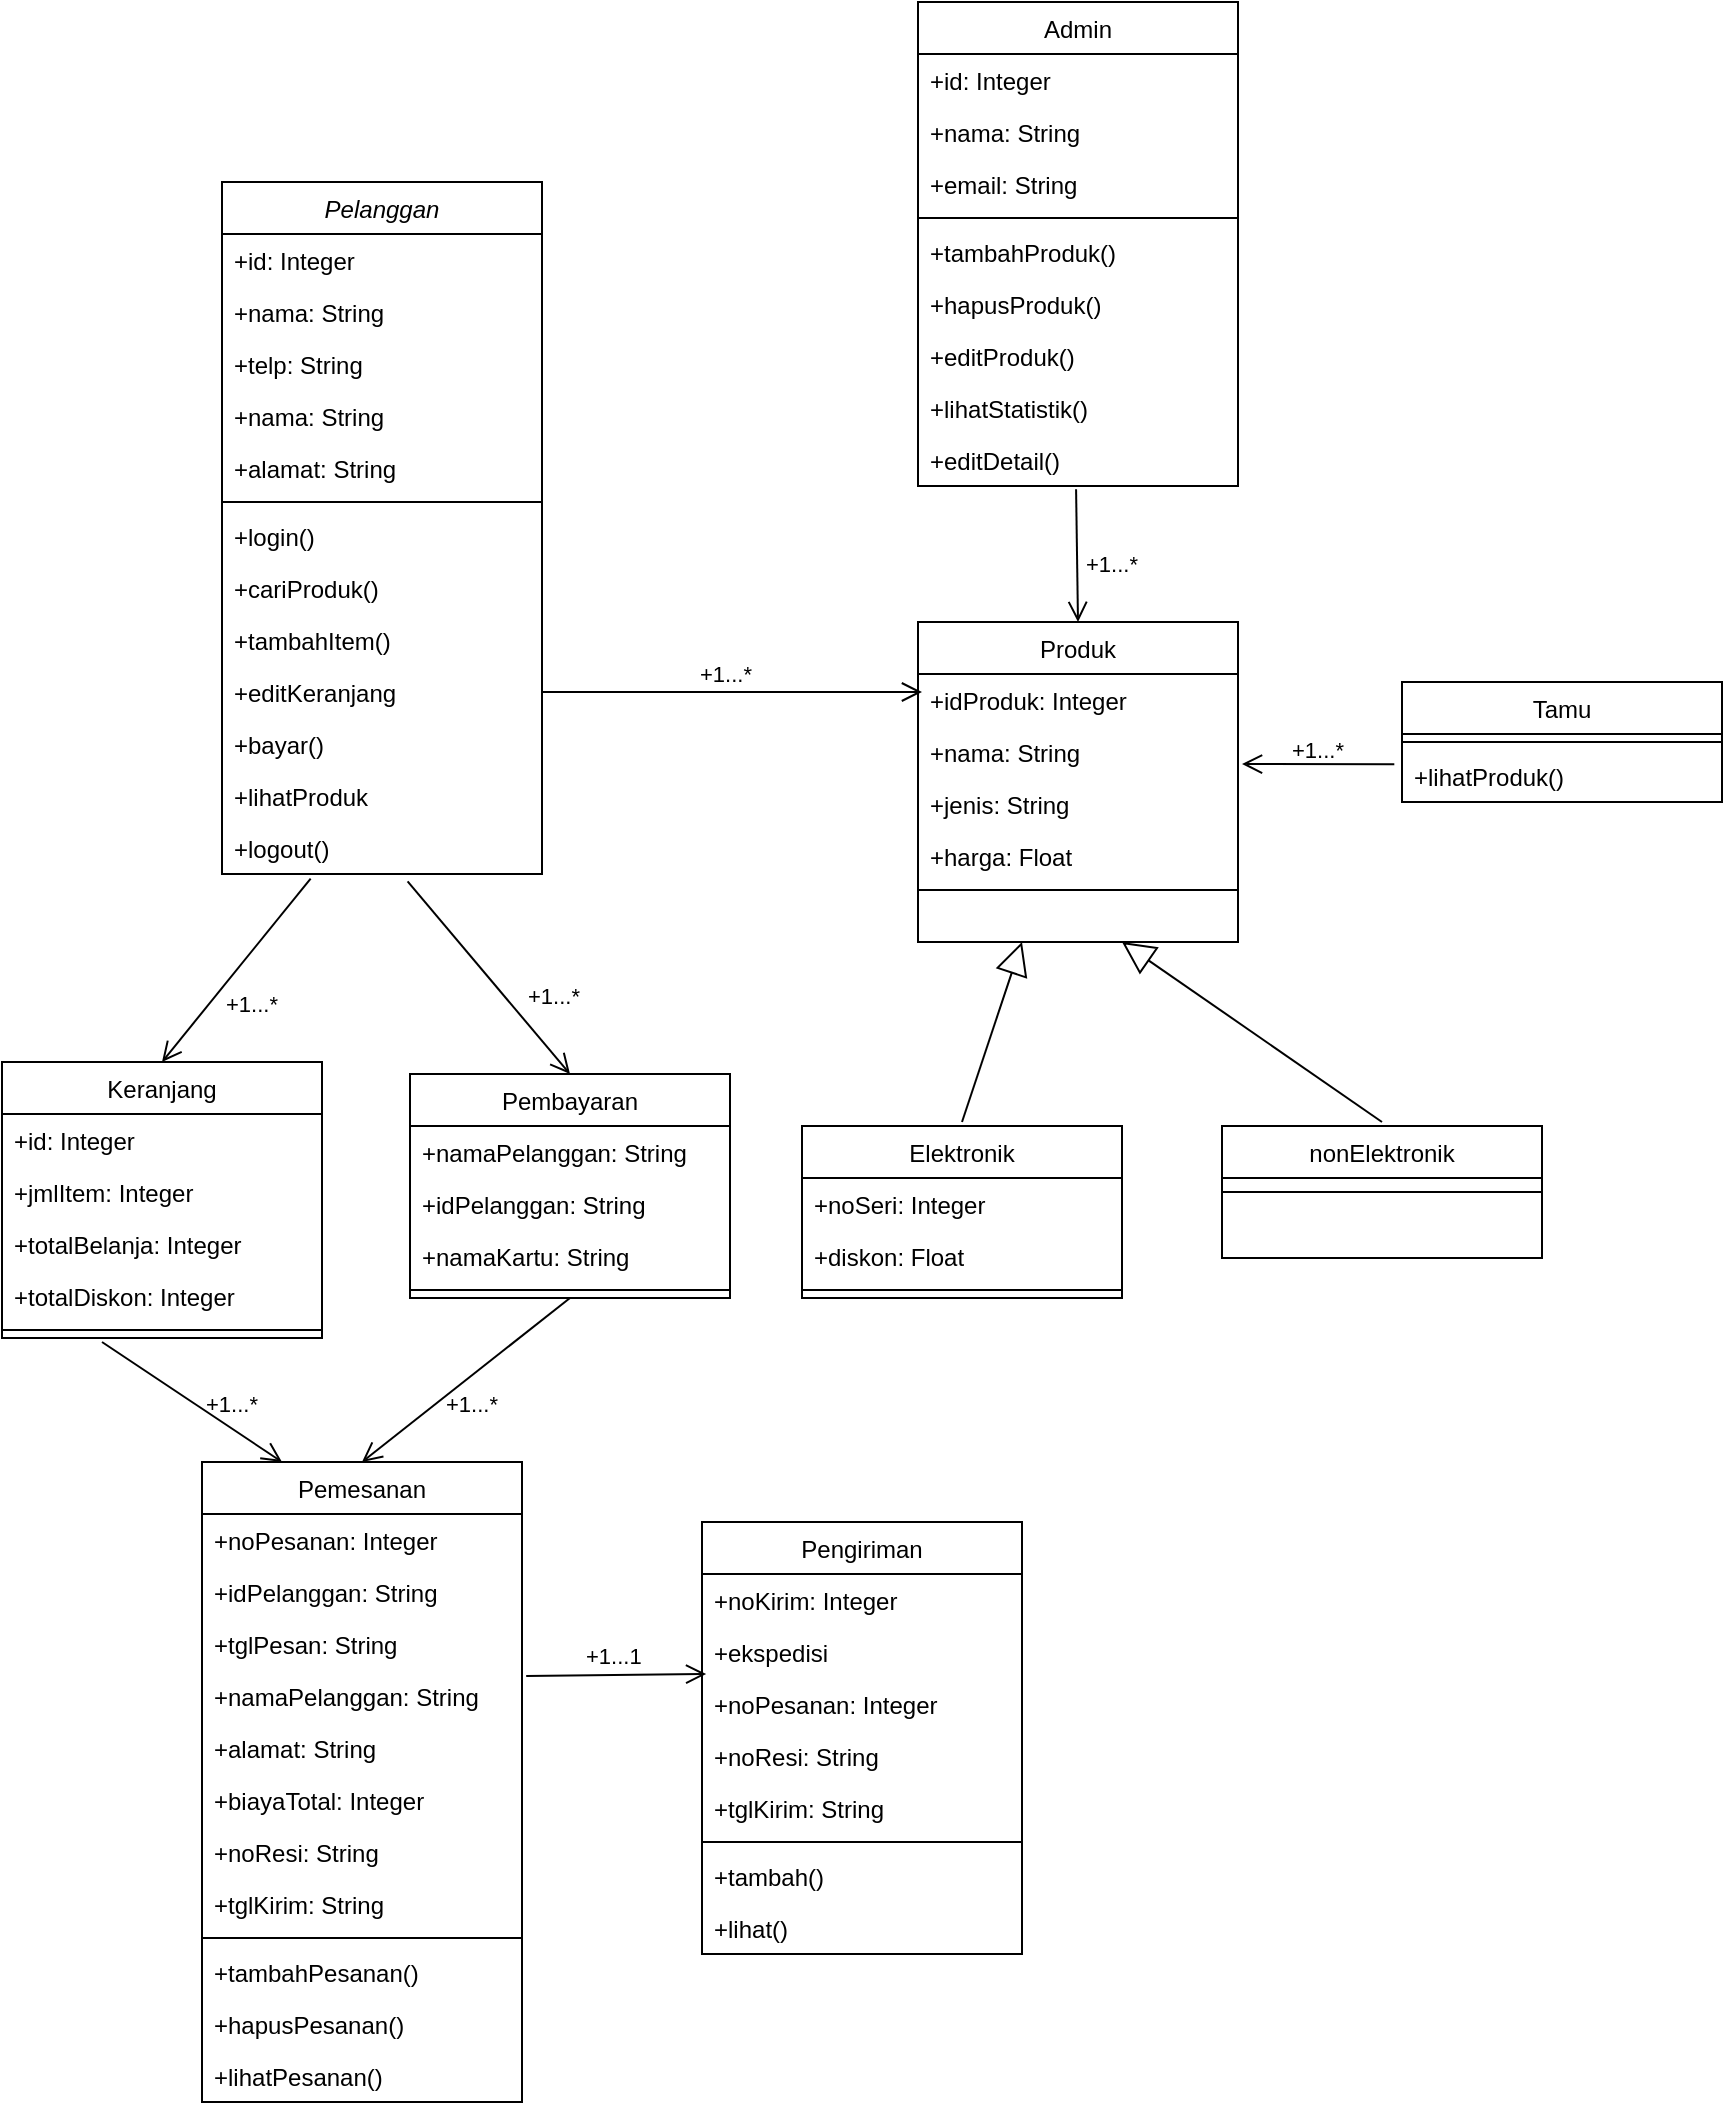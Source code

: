<mxfile version="15.7.3" type="device"><diagram id="C5RBs43oDa-KdzZeNtuy" name="Page-1"><mxGraphModel dx="1447" dy="988" grid="1" gridSize="10" guides="1" tooltips="1" connect="1" arrows="1" fold="1" page="1" pageScale="1" pageWidth="827" pageHeight="1169" math="0" shadow="0"><root><mxCell id="WIyWlLk6GJQsqaUBKTNV-0"/><mxCell id="WIyWlLk6GJQsqaUBKTNV-1" parent="WIyWlLk6GJQsqaUBKTNV-0"/><mxCell id="zkfFHV4jXpPFQw0GAbJ--0" value="Pelanggan" style="swimlane;fontStyle=2;align=center;verticalAlign=top;childLayout=stackLayout;horizontal=1;startSize=26;horizontalStack=0;resizeParent=1;resizeLast=0;collapsible=1;marginBottom=0;rounded=0;shadow=0;strokeWidth=1;" parent="WIyWlLk6GJQsqaUBKTNV-1" vertex="1"><mxGeometry x="160" y="140" width="160" height="346" as="geometry"><mxRectangle x="230" y="140" width="160" height="26" as="alternateBounds"/></mxGeometry></mxCell><mxCell id="zkfFHV4jXpPFQw0GAbJ--1" value="+id: Integer" style="text;align=left;verticalAlign=top;spacingLeft=4;spacingRight=4;overflow=hidden;rotatable=0;points=[[0,0.5],[1,0.5]];portConstraint=eastwest;" parent="zkfFHV4jXpPFQw0GAbJ--0" vertex="1"><mxGeometry y="26" width="160" height="26" as="geometry"/></mxCell><mxCell id="zkfFHV4jXpPFQw0GAbJ--2" value="+nama: String" style="text;align=left;verticalAlign=top;spacingLeft=4;spacingRight=4;overflow=hidden;rotatable=0;points=[[0,0.5],[1,0.5]];portConstraint=eastwest;rounded=0;shadow=0;html=0;" parent="zkfFHV4jXpPFQw0GAbJ--0" vertex="1"><mxGeometry y="52" width="160" height="26" as="geometry"/></mxCell><mxCell id="zkfFHV4jXpPFQw0GAbJ--3" value="+telp: String" style="text;align=left;verticalAlign=top;spacingLeft=4;spacingRight=4;overflow=hidden;rotatable=0;points=[[0,0.5],[1,0.5]];portConstraint=eastwest;rounded=0;shadow=0;html=0;" parent="zkfFHV4jXpPFQw0GAbJ--0" vertex="1"><mxGeometry y="78" width="160" height="26" as="geometry"/></mxCell><mxCell id="SYN7Q4ZugdCj4K0qXqII-3" value="+nama: String" style="text;align=left;verticalAlign=top;spacingLeft=4;spacingRight=4;overflow=hidden;rotatable=0;points=[[0,0.5],[1,0.5]];portConstraint=eastwest;rounded=0;shadow=0;html=0;" parent="zkfFHV4jXpPFQw0GAbJ--0" vertex="1"><mxGeometry y="104" width="160" height="26" as="geometry"/></mxCell><mxCell id="SYN7Q4ZugdCj4K0qXqII-4" value="+alamat: String" style="text;align=left;verticalAlign=top;spacingLeft=4;spacingRight=4;overflow=hidden;rotatable=0;points=[[0,0.5],[1,0.5]];portConstraint=eastwest;rounded=0;shadow=0;html=0;" parent="zkfFHV4jXpPFQw0GAbJ--0" vertex="1"><mxGeometry y="130" width="160" height="26" as="geometry"/></mxCell><mxCell id="zkfFHV4jXpPFQw0GAbJ--4" value="" style="line;html=1;strokeWidth=1;align=left;verticalAlign=middle;spacingTop=-1;spacingLeft=3;spacingRight=3;rotatable=0;labelPosition=right;points=[];portConstraint=eastwest;" parent="zkfFHV4jXpPFQw0GAbJ--0" vertex="1"><mxGeometry y="156" width="160" height="8" as="geometry"/></mxCell><mxCell id="zkfFHV4jXpPFQw0GAbJ--5" value="+login()" style="text;align=left;verticalAlign=top;spacingLeft=4;spacingRight=4;overflow=hidden;rotatable=0;points=[[0,0.5],[1,0.5]];portConstraint=eastwest;" parent="zkfFHV4jXpPFQw0GAbJ--0" vertex="1"><mxGeometry y="164" width="160" height="26" as="geometry"/></mxCell><mxCell id="SYN7Q4ZugdCj4K0qXqII-5" value="+cariProduk()" style="text;align=left;verticalAlign=top;spacingLeft=4;spacingRight=4;overflow=hidden;rotatable=0;points=[[0,0.5],[1,0.5]];portConstraint=eastwest;" parent="zkfFHV4jXpPFQw0GAbJ--0" vertex="1"><mxGeometry y="190" width="160" height="26" as="geometry"/></mxCell><mxCell id="SYN7Q4ZugdCj4K0qXqII-6" value="+tambahItem()" style="text;align=left;verticalAlign=top;spacingLeft=4;spacingRight=4;overflow=hidden;rotatable=0;points=[[0,0.5],[1,0.5]];portConstraint=eastwest;" parent="zkfFHV4jXpPFQw0GAbJ--0" vertex="1"><mxGeometry y="216" width="160" height="26" as="geometry"/></mxCell><mxCell id="SYN7Q4ZugdCj4K0qXqII-7" value="+editKeranjang" style="text;align=left;verticalAlign=top;spacingLeft=4;spacingRight=4;overflow=hidden;rotatable=0;points=[[0,0.5],[1,0.5]];portConstraint=eastwest;" parent="zkfFHV4jXpPFQw0GAbJ--0" vertex="1"><mxGeometry y="242" width="160" height="26" as="geometry"/></mxCell><mxCell id="SYN7Q4ZugdCj4K0qXqII-8" value="+bayar()" style="text;align=left;verticalAlign=top;spacingLeft=4;spacingRight=4;overflow=hidden;rotatable=0;points=[[0,0.5],[1,0.5]];portConstraint=eastwest;" parent="zkfFHV4jXpPFQw0GAbJ--0" vertex="1"><mxGeometry y="268" width="160" height="26" as="geometry"/></mxCell><mxCell id="SYN7Q4ZugdCj4K0qXqII-9" value="+lihatProduk" style="text;align=left;verticalAlign=top;spacingLeft=4;spacingRight=4;overflow=hidden;rotatable=0;points=[[0,0.5],[1,0.5]];portConstraint=eastwest;" parent="zkfFHV4jXpPFQw0GAbJ--0" vertex="1"><mxGeometry y="294" width="160" height="26" as="geometry"/></mxCell><mxCell id="SYN7Q4ZugdCj4K0qXqII-10" value="+logout()" style="text;align=left;verticalAlign=top;spacingLeft=4;spacingRight=4;overflow=hidden;rotatable=0;points=[[0,0.5],[1,0.5]];portConstraint=eastwest;" parent="zkfFHV4jXpPFQw0GAbJ--0" vertex="1"><mxGeometry y="320" width="160" height="26" as="geometry"/></mxCell><mxCell id="zkfFHV4jXpPFQw0GAbJ--17" value="Admin" style="swimlane;fontStyle=0;align=center;verticalAlign=top;childLayout=stackLayout;horizontal=1;startSize=26;horizontalStack=0;resizeParent=1;resizeLast=0;collapsible=1;marginBottom=0;rounded=0;shadow=0;strokeWidth=1;" parent="WIyWlLk6GJQsqaUBKTNV-1" vertex="1"><mxGeometry x="508" y="50" width="160" height="242" as="geometry"><mxRectangle x="550" y="140" width="160" height="26" as="alternateBounds"/></mxGeometry></mxCell><mxCell id="zkfFHV4jXpPFQw0GAbJ--18" value="+id: Integer" style="text;align=left;verticalAlign=top;spacingLeft=4;spacingRight=4;overflow=hidden;rotatable=0;points=[[0,0.5],[1,0.5]];portConstraint=eastwest;" parent="zkfFHV4jXpPFQw0GAbJ--17" vertex="1"><mxGeometry y="26" width="160" height="26" as="geometry"/></mxCell><mxCell id="zkfFHV4jXpPFQw0GAbJ--19" value="+nama: String" style="text;align=left;verticalAlign=top;spacingLeft=4;spacingRight=4;overflow=hidden;rotatable=0;points=[[0,0.5],[1,0.5]];portConstraint=eastwest;rounded=0;shadow=0;html=0;" parent="zkfFHV4jXpPFQw0GAbJ--17" vertex="1"><mxGeometry y="52" width="160" height="26" as="geometry"/></mxCell><mxCell id="zkfFHV4jXpPFQw0GAbJ--20" value="+email: String" style="text;align=left;verticalAlign=top;spacingLeft=4;spacingRight=4;overflow=hidden;rotatable=0;points=[[0,0.5],[1,0.5]];portConstraint=eastwest;rounded=0;shadow=0;html=0;" parent="zkfFHV4jXpPFQw0GAbJ--17" vertex="1"><mxGeometry y="78" width="160" height="26" as="geometry"/></mxCell><mxCell id="zkfFHV4jXpPFQw0GAbJ--23" value="" style="line;html=1;strokeWidth=1;align=left;verticalAlign=middle;spacingTop=-1;spacingLeft=3;spacingRight=3;rotatable=0;labelPosition=right;points=[];portConstraint=eastwest;" parent="zkfFHV4jXpPFQw0GAbJ--17" vertex="1"><mxGeometry y="104" width="160" height="8" as="geometry"/></mxCell><mxCell id="zkfFHV4jXpPFQw0GAbJ--24" value="+tambahProduk()" style="text;align=left;verticalAlign=top;spacingLeft=4;spacingRight=4;overflow=hidden;rotatable=0;points=[[0,0.5],[1,0.5]];portConstraint=eastwest;" parent="zkfFHV4jXpPFQw0GAbJ--17" vertex="1"><mxGeometry y="112" width="160" height="26" as="geometry"/></mxCell><mxCell id="zkfFHV4jXpPFQw0GAbJ--25" value="+hapusProduk()" style="text;align=left;verticalAlign=top;spacingLeft=4;spacingRight=4;overflow=hidden;rotatable=0;points=[[0,0.5],[1,0.5]];portConstraint=eastwest;" parent="zkfFHV4jXpPFQw0GAbJ--17" vertex="1"><mxGeometry y="138" width="160" height="26" as="geometry"/></mxCell><mxCell id="SYN7Q4ZugdCj4K0qXqII-0" value="+editProduk()" style="text;align=left;verticalAlign=top;spacingLeft=4;spacingRight=4;overflow=hidden;rotatable=0;points=[[0,0.5],[1,0.5]];portConstraint=eastwest;" parent="zkfFHV4jXpPFQw0GAbJ--17" vertex="1"><mxGeometry y="164" width="160" height="26" as="geometry"/></mxCell><mxCell id="SYN7Q4ZugdCj4K0qXqII-1" value="+lihatStatistik()" style="text;align=left;verticalAlign=top;spacingLeft=4;spacingRight=4;overflow=hidden;rotatable=0;points=[[0,0.5],[1,0.5]];portConstraint=eastwest;" parent="zkfFHV4jXpPFQw0GAbJ--17" vertex="1"><mxGeometry y="190" width="160" height="26" as="geometry"/></mxCell><mxCell id="SYN7Q4ZugdCj4K0qXqII-2" value="+editDetail()" style="text;align=left;verticalAlign=top;spacingLeft=4;spacingRight=4;overflow=hidden;rotatable=0;points=[[0,0.5],[1,0.5]];portConstraint=eastwest;" parent="zkfFHV4jXpPFQw0GAbJ--17" vertex="1"><mxGeometry y="216" width="160" height="26" as="geometry"/></mxCell><mxCell id="SYN7Q4ZugdCj4K0qXqII-19" value="Produk" style="swimlane;fontStyle=0;align=center;verticalAlign=top;childLayout=stackLayout;horizontal=1;startSize=26;horizontalStack=0;resizeParent=1;resizeLast=0;collapsible=1;marginBottom=0;rounded=0;shadow=0;strokeWidth=1;" parent="WIyWlLk6GJQsqaUBKTNV-1" vertex="1"><mxGeometry x="508" y="360" width="160" height="160" as="geometry"><mxRectangle x="550" y="140" width="160" height="26" as="alternateBounds"/></mxGeometry></mxCell><mxCell id="SYN7Q4ZugdCj4K0qXqII-20" value="+idProduk: Integer" style="text;align=left;verticalAlign=top;spacingLeft=4;spacingRight=4;overflow=hidden;rotatable=0;points=[[0,0.5],[1,0.5]];portConstraint=eastwest;" parent="SYN7Q4ZugdCj4K0qXqII-19" vertex="1"><mxGeometry y="26" width="160" height="26" as="geometry"/></mxCell><mxCell id="SYN7Q4ZugdCj4K0qXqII-21" value="+nama: String" style="text;align=left;verticalAlign=top;spacingLeft=4;spacingRight=4;overflow=hidden;rotatable=0;points=[[0,0.5],[1,0.5]];portConstraint=eastwest;rounded=0;shadow=0;html=0;" parent="SYN7Q4ZugdCj4K0qXqII-19" vertex="1"><mxGeometry y="52" width="160" height="26" as="geometry"/></mxCell><mxCell id="SYN7Q4ZugdCj4K0qXqII-29" value="+jenis: String" style="text;align=left;verticalAlign=top;spacingLeft=4;spacingRight=4;overflow=hidden;rotatable=0;points=[[0,0.5],[1,0.5]];portConstraint=eastwest;rounded=0;shadow=0;html=0;" parent="SYN7Q4ZugdCj4K0qXqII-19" vertex="1"><mxGeometry y="78" width="160" height="26" as="geometry"/></mxCell><mxCell id="SYN7Q4ZugdCj4K0qXqII-22" value="+harga: Float" style="text;align=left;verticalAlign=top;spacingLeft=4;spacingRight=4;overflow=hidden;rotatable=0;points=[[0,0.5],[1,0.5]];portConstraint=eastwest;rounded=0;shadow=0;html=0;" parent="SYN7Q4ZugdCj4K0qXqII-19" vertex="1"><mxGeometry y="104" width="160" height="26" as="geometry"/></mxCell><mxCell id="SYN7Q4ZugdCj4K0qXqII-23" value="" style="line;html=1;strokeWidth=1;align=left;verticalAlign=middle;spacingTop=-1;spacingLeft=3;spacingRight=3;rotatable=0;labelPosition=right;points=[];portConstraint=eastwest;" parent="SYN7Q4ZugdCj4K0qXqII-19" vertex="1"><mxGeometry y="130" width="160" height="8" as="geometry"/></mxCell><mxCell id="SYN7Q4ZugdCj4K0qXqII-30" value="Tamu" style="swimlane;fontStyle=0;align=center;verticalAlign=top;childLayout=stackLayout;horizontal=1;startSize=26;horizontalStack=0;resizeParent=1;resizeLast=0;collapsible=1;marginBottom=0;rounded=0;shadow=0;strokeWidth=1;" parent="WIyWlLk6GJQsqaUBKTNV-1" vertex="1"><mxGeometry x="750" y="390" width="160" height="60" as="geometry"><mxRectangle x="550" y="140" width="160" height="26" as="alternateBounds"/></mxGeometry></mxCell><mxCell id="SYN7Q4ZugdCj4K0qXqII-35" value="" style="line;html=1;strokeWidth=1;align=left;verticalAlign=middle;spacingTop=-1;spacingLeft=3;spacingRight=3;rotatable=0;labelPosition=right;points=[];portConstraint=eastwest;" parent="SYN7Q4ZugdCj4K0qXqII-30" vertex="1"><mxGeometry y="26" width="160" height="8" as="geometry"/></mxCell><mxCell id="SYN7Q4ZugdCj4K0qXqII-36" value="+lihatProduk()" style="text;align=left;verticalAlign=top;spacingLeft=4;spacingRight=4;overflow=hidden;rotatable=0;points=[[0,0.5],[1,0.5]];portConstraint=eastwest;" parent="SYN7Q4ZugdCj4K0qXqII-30" vertex="1"><mxGeometry y="34" width="160" height="26" as="geometry"/></mxCell><mxCell id="ljwNAw-Z56-1pgaqRm-k-6" style="rounded=0;orthogonalLoop=1;jettySize=auto;html=1;endArrow=block;endFill=0;endSize=14;" edge="1" parent="WIyWlLk6GJQsqaUBKTNV-1"><mxGeometry relative="1" as="geometry"><mxPoint x="610.0" y="520" as="targetPoint"/><mxPoint x="740" y="610" as="sourcePoint"/></mxGeometry></mxCell><mxCell id="SYN7Q4ZugdCj4K0qXqII-37" value="nonElektronik" style="swimlane;fontStyle=0;align=center;verticalAlign=top;childLayout=stackLayout;horizontal=1;startSize=26;horizontalStack=0;resizeParent=1;resizeLast=0;collapsible=1;marginBottom=0;rounded=0;shadow=0;strokeWidth=1;" parent="WIyWlLk6GJQsqaUBKTNV-1" vertex="1"><mxGeometry x="660" y="612" width="160" height="66" as="geometry"><mxRectangle x="550" y="140" width="160" height="26" as="alternateBounds"/></mxGeometry></mxCell><mxCell id="SYN7Q4ZugdCj4K0qXqII-38" value="" style="line;html=1;strokeWidth=1;align=left;verticalAlign=middle;spacingTop=-1;spacingLeft=3;spacingRight=3;rotatable=0;labelPosition=right;points=[];portConstraint=eastwest;" parent="SYN7Q4ZugdCj4K0qXqII-37" vertex="1"><mxGeometry y="26" width="160" height="14" as="geometry"/></mxCell><mxCell id="SYN7Q4ZugdCj4K0qXqII-42" value="Elektronik" style="swimlane;fontStyle=0;align=center;verticalAlign=top;childLayout=stackLayout;horizontal=1;startSize=26;horizontalStack=0;resizeParent=1;resizeLast=0;collapsible=1;marginBottom=0;rounded=0;shadow=0;strokeWidth=1;" parent="WIyWlLk6GJQsqaUBKTNV-1" vertex="1"><mxGeometry x="450" y="612" width="160" height="86" as="geometry"><mxRectangle x="550" y="140" width="160" height="26" as="alternateBounds"/></mxGeometry></mxCell><mxCell id="SYN7Q4ZugdCj4K0qXqII-45" value="+noSeri: Integer" style="text;align=left;verticalAlign=top;spacingLeft=4;spacingRight=4;overflow=hidden;rotatable=0;points=[[0,0.5],[1,0.5]];portConstraint=eastwest;" parent="SYN7Q4ZugdCj4K0qXqII-42" vertex="1"><mxGeometry y="26" width="160" height="26" as="geometry"/></mxCell><mxCell id="SYN7Q4ZugdCj4K0qXqII-44" value="+diskon: Float" style="text;align=left;verticalAlign=top;spacingLeft=4;spacingRight=4;overflow=hidden;rotatable=0;points=[[0,0.5],[1,0.5]];portConstraint=eastwest;" parent="SYN7Q4ZugdCj4K0qXqII-42" vertex="1"><mxGeometry y="52" width="160" height="26" as="geometry"/></mxCell><mxCell id="SYN7Q4ZugdCj4K0qXqII-43" value="" style="line;html=1;strokeWidth=1;align=left;verticalAlign=middle;spacingTop=-1;spacingLeft=3;spacingRight=3;rotatable=0;labelPosition=right;points=[];portConstraint=eastwest;" parent="SYN7Q4ZugdCj4K0qXqII-42" vertex="1"><mxGeometry y="78" width="160" height="8" as="geometry"/></mxCell><mxCell id="SYN7Q4ZugdCj4K0qXqII-46" value="Pembayaran" style="swimlane;fontStyle=0;align=center;verticalAlign=top;childLayout=stackLayout;horizontal=1;startSize=26;horizontalStack=0;resizeParent=1;resizeLast=0;collapsible=1;marginBottom=0;rounded=0;shadow=0;strokeWidth=1;" parent="WIyWlLk6GJQsqaUBKTNV-1" vertex="1"><mxGeometry x="254" y="586" width="160" height="112" as="geometry"><mxRectangle x="550" y="140" width="160" height="26" as="alternateBounds"/></mxGeometry></mxCell><mxCell id="SYN7Q4ZugdCj4K0qXqII-47" value="+namaPelanggan: String" style="text;align=left;verticalAlign=top;spacingLeft=4;spacingRight=4;overflow=hidden;rotatable=0;points=[[0,0.5],[1,0.5]];portConstraint=eastwest;" parent="SYN7Q4ZugdCj4K0qXqII-46" vertex="1"><mxGeometry y="26" width="160" height="26" as="geometry"/></mxCell><mxCell id="SYN7Q4ZugdCj4K0qXqII-48" value="+idPelanggan: String" style="text;align=left;verticalAlign=top;spacingLeft=4;spacingRight=4;overflow=hidden;rotatable=0;points=[[0,0.5],[1,0.5]];portConstraint=eastwest;" parent="SYN7Q4ZugdCj4K0qXqII-46" vertex="1"><mxGeometry y="52" width="160" height="26" as="geometry"/></mxCell><mxCell id="SYN7Q4ZugdCj4K0qXqII-50" value="+namaKartu: String" style="text;align=left;verticalAlign=top;spacingLeft=4;spacingRight=4;overflow=hidden;rotatable=0;points=[[0,0.5],[1,0.5]];portConstraint=eastwest;" parent="SYN7Q4ZugdCj4K0qXqII-46" vertex="1"><mxGeometry y="78" width="160" height="26" as="geometry"/></mxCell><mxCell id="SYN7Q4ZugdCj4K0qXqII-49" value="" style="line;html=1;strokeWidth=1;align=left;verticalAlign=middle;spacingTop=-1;spacingLeft=3;spacingRight=3;rotatable=0;labelPosition=right;points=[];portConstraint=eastwest;" parent="SYN7Q4ZugdCj4K0qXqII-46" vertex="1"><mxGeometry y="104" width="160" height="8" as="geometry"/></mxCell><mxCell id="SYN7Q4ZugdCj4K0qXqII-51" value="Keranjang" style="swimlane;fontStyle=0;align=center;verticalAlign=top;childLayout=stackLayout;horizontal=1;startSize=26;horizontalStack=0;resizeParent=1;resizeLast=0;collapsible=1;marginBottom=0;rounded=0;shadow=0;strokeWidth=1;" parent="WIyWlLk6GJQsqaUBKTNV-1" vertex="1"><mxGeometry x="50" y="580" width="160" height="138" as="geometry"><mxRectangle x="550" y="140" width="160" height="26" as="alternateBounds"/></mxGeometry></mxCell><mxCell id="SYN7Q4ZugdCj4K0qXqII-52" value="+id: Integer" style="text;align=left;verticalAlign=top;spacingLeft=4;spacingRight=4;overflow=hidden;rotatable=0;points=[[0,0.5],[1,0.5]];portConstraint=eastwest;" parent="SYN7Q4ZugdCj4K0qXqII-51" vertex="1"><mxGeometry y="26" width="160" height="26" as="geometry"/></mxCell><mxCell id="SYN7Q4ZugdCj4K0qXqII-53" value="+jmlItem: Integer" style="text;align=left;verticalAlign=top;spacingLeft=4;spacingRight=4;overflow=hidden;rotatable=0;points=[[0,0.5],[1,0.5]];portConstraint=eastwest;" parent="SYN7Q4ZugdCj4K0qXqII-51" vertex="1"><mxGeometry y="52" width="160" height="26" as="geometry"/></mxCell><mxCell id="SYN7Q4ZugdCj4K0qXqII-54" value="+totalBelanja: Integer" style="text;align=left;verticalAlign=top;spacingLeft=4;spacingRight=4;overflow=hidden;rotatable=0;points=[[0,0.5],[1,0.5]];portConstraint=eastwest;" parent="SYN7Q4ZugdCj4K0qXqII-51" vertex="1"><mxGeometry y="78" width="160" height="26" as="geometry"/></mxCell><mxCell id="SYN7Q4ZugdCj4K0qXqII-56" value="+totalDiskon: Integer" style="text;align=left;verticalAlign=top;spacingLeft=4;spacingRight=4;overflow=hidden;rotatable=0;points=[[0,0.5],[1,0.5]];portConstraint=eastwest;" parent="SYN7Q4ZugdCj4K0qXqII-51" vertex="1"><mxGeometry y="104" width="160" height="26" as="geometry"/></mxCell><mxCell id="SYN7Q4ZugdCj4K0qXqII-55" value="" style="line;html=1;strokeWidth=1;align=left;verticalAlign=middle;spacingTop=-1;spacingLeft=3;spacingRight=3;rotatable=0;labelPosition=right;points=[];portConstraint=eastwest;" parent="SYN7Q4ZugdCj4K0qXqII-51" vertex="1"><mxGeometry y="130" width="160" height="8" as="geometry"/></mxCell><mxCell id="SYN7Q4ZugdCj4K0qXqII-57" value="Pemesanan" style="swimlane;fontStyle=0;align=center;verticalAlign=top;childLayout=stackLayout;horizontal=1;startSize=26;horizontalStack=0;resizeParent=1;resizeLast=0;collapsible=1;marginBottom=0;rounded=0;shadow=0;strokeWidth=1;" parent="WIyWlLk6GJQsqaUBKTNV-1" vertex="1"><mxGeometry x="150" y="780" width="160" height="320" as="geometry"><mxRectangle x="550" y="140" width="160" height="26" as="alternateBounds"/></mxGeometry></mxCell><mxCell id="SYN7Q4ZugdCj4K0qXqII-58" value="+noPesanan: Integer" style="text;align=left;verticalAlign=top;spacingLeft=4;spacingRight=4;overflow=hidden;rotatable=0;points=[[0,0.5],[1,0.5]];portConstraint=eastwest;" parent="SYN7Q4ZugdCj4K0qXqII-57" vertex="1"><mxGeometry y="26" width="160" height="26" as="geometry"/></mxCell><mxCell id="SYN7Q4ZugdCj4K0qXqII-59" value="+idPelanggan: String" style="text;align=left;verticalAlign=top;spacingLeft=4;spacingRight=4;overflow=hidden;rotatable=0;points=[[0,0.5],[1,0.5]];portConstraint=eastwest;" parent="SYN7Q4ZugdCj4K0qXqII-57" vertex="1"><mxGeometry y="52" width="160" height="26" as="geometry"/></mxCell><mxCell id="SYN7Q4ZugdCj4K0qXqII-60" value="+tglPesan: String" style="text;align=left;verticalAlign=top;spacingLeft=4;spacingRight=4;overflow=hidden;rotatable=0;points=[[0,0.5],[1,0.5]];portConstraint=eastwest;" parent="SYN7Q4ZugdCj4K0qXqII-57" vertex="1"><mxGeometry y="78" width="160" height="26" as="geometry"/></mxCell><mxCell id="SYN7Q4ZugdCj4K0qXqII-62" value="+namaPelanggan: String" style="text;align=left;verticalAlign=top;spacingLeft=4;spacingRight=4;overflow=hidden;rotatable=0;points=[[0,0.5],[1,0.5]];portConstraint=eastwest;" parent="SYN7Q4ZugdCj4K0qXqII-57" vertex="1"><mxGeometry y="104" width="160" height="26" as="geometry"/></mxCell><mxCell id="SYN7Q4ZugdCj4K0qXqII-63" value="+alamat: String" style="text;align=left;verticalAlign=top;spacingLeft=4;spacingRight=4;overflow=hidden;rotatable=0;points=[[0,0.5],[1,0.5]];portConstraint=eastwest;" parent="SYN7Q4ZugdCj4K0qXqII-57" vertex="1"><mxGeometry y="130" width="160" height="26" as="geometry"/></mxCell><mxCell id="SYN7Q4ZugdCj4K0qXqII-64" value="+biayaTotal: Integer" style="text;align=left;verticalAlign=top;spacingLeft=4;spacingRight=4;overflow=hidden;rotatable=0;points=[[0,0.5],[1,0.5]];portConstraint=eastwest;" parent="SYN7Q4ZugdCj4K0qXqII-57" vertex="1"><mxGeometry y="156" width="160" height="26" as="geometry"/></mxCell><mxCell id="SYN7Q4ZugdCj4K0qXqII-65" value="+noResi: String" style="text;align=left;verticalAlign=top;spacingLeft=4;spacingRight=4;overflow=hidden;rotatable=0;points=[[0,0.5],[1,0.5]];portConstraint=eastwest;" parent="SYN7Q4ZugdCj4K0qXqII-57" vertex="1"><mxGeometry y="182" width="160" height="26" as="geometry"/></mxCell><mxCell id="SYN7Q4ZugdCj4K0qXqII-66" value="+tglKirim: String" style="text;align=left;verticalAlign=top;spacingLeft=4;spacingRight=4;overflow=hidden;rotatable=0;points=[[0,0.5],[1,0.5]];portConstraint=eastwest;" parent="SYN7Q4ZugdCj4K0qXqII-57" vertex="1"><mxGeometry y="208" width="160" height="26" as="geometry"/></mxCell><mxCell id="SYN7Q4ZugdCj4K0qXqII-61" value="" style="line;html=1;strokeWidth=1;align=left;verticalAlign=middle;spacingTop=-1;spacingLeft=3;spacingRight=3;rotatable=0;labelPosition=right;points=[];portConstraint=eastwest;" parent="SYN7Q4ZugdCj4K0qXqII-57" vertex="1"><mxGeometry y="234" width="160" height="8" as="geometry"/></mxCell><mxCell id="SYN7Q4ZugdCj4K0qXqII-67" value="+tambahPesanan()" style="text;align=left;verticalAlign=top;spacingLeft=4;spacingRight=4;overflow=hidden;rotatable=0;points=[[0,0.5],[1,0.5]];portConstraint=eastwest;" parent="SYN7Q4ZugdCj4K0qXqII-57" vertex="1"><mxGeometry y="242" width="160" height="26" as="geometry"/></mxCell><mxCell id="SYN7Q4ZugdCj4K0qXqII-68" value="+hapusPesanan()" style="text;align=left;verticalAlign=top;spacingLeft=4;spacingRight=4;overflow=hidden;rotatable=0;points=[[0,0.5],[1,0.5]];portConstraint=eastwest;" parent="SYN7Q4ZugdCj4K0qXqII-57" vertex="1"><mxGeometry y="268" width="160" height="26" as="geometry"/></mxCell><mxCell id="SYN7Q4ZugdCj4K0qXqII-69" value="+lihatPesanan()" style="text;align=left;verticalAlign=top;spacingLeft=4;spacingRight=4;overflow=hidden;rotatable=0;points=[[0,0.5],[1,0.5]];portConstraint=eastwest;" parent="SYN7Q4ZugdCj4K0qXqII-57" vertex="1"><mxGeometry y="294" width="160" height="26" as="geometry"/></mxCell><mxCell id="SYN7Q4ZugdCj4K0qXqII-70" value="Pengiriman" style="swimlane;fontStyle=0;align=center;verticalAlign=top;childLayout=stackLayout;horizontal=1;startSize=26;horizontalStack=0;resizeParent=1;resizeLast=0;collapsible=1;marginBottom=0;rounded=0;shadow=0;strokeWidth=1;" parent="WIyWlLk6GJQsqaUBKTNV-1" vertex="1"><mxGeometry x="400" y="810" width="160" height="216" as="geometry"><mxRectangle x="550" y="140" width="160" height="26" as="alternateBounds"/></mxGeometry></mxCell><mxCell id="SYN7Q4ZugdCj4K0qXqII-71" value="+noKirim: Integer" style="text;align=left;verticalAlign=top;spacingLeft=4;spacingRight=4;overflow=hidden;rotatable=0;points=[[0,0.5],[1,0.5]];portConstraint=eastwest;" parent="SYN7Q4ZugdCj4K0qXqII-70" vertex="1"><mxGeometry y="26" width="160" height="26" as="geometry"/></mxCell><mxCell id="SYN7Q4ZugdCj4K0qXqII-72" value="+ekspedisi" style="text;align=left;verticalAlign=top;spacingLeft=4;spacingRight=4;overflow=hidden;rotatable=0;points=[[0,0.5],[1,0.5]];portConstraint=eastwest;" parent="SYN7Q4ZugdCj4K0qXqII-70" vertex="1"><mxGeometry y="52" width="160" height="26" as="geometry"/></mxCell><mxCell id="SYN7Q4ZugdCj4K0qXqII-73" value="+noPesanan: Integer" style="text;align=left;verticalAlign=top;spacingLeft=4;spacingRight=4;overflow=hidden;rotatable=0;points=[[0,0.5],[1,0.5]];portConstraint=eastwest;" parent="SYN7Q4ZugdCj4K0qXqII-70" vertex="1"><mxGeometry y="78" width="160" height="26" as="geometry"/></mxCell><mxCell id="SYN7Q4ZugdCj4K0qXqII-75" value="+noResi: String" style="text;align=left;verticalAlign=top;spacingLeft=4;spacingRight=4;overflow=hidden;rotatable=0;points=[[0,0.5],[1,0.5]];portConstraint=eastwest;" parent="SYN7Q4ZugdCj4K0qXqII-70" vertex="1"><mxGeometry y="104" width="160" height="26" as="geometry"/></mxCell><mxCell id="SYN7Q4ZugdCj4K0qXqII-76" value="+tglKirim: String" style="text;align=left;verticalAlign=top;spacingLeft=4;spacingRight=4;overflow=hidden;rotatable=0;points=[[0,0.5],[1,0.5]];portConstraint=eastwest;" parent="SYN7Q4ZugdCj4K0qXqII-70" vertex="1"><mxGeometry y="130" width="160" height="26" as="geometry"/></mxCell><mxCell id="SYN7Q4ZugdCj4K0qXqII-74" value="" style="line;html=1;strokeWidth=1;align=left;verticalAlign=middle;spacingTop=-1;spacingLeft=3;spacingRight=3;rotatable=0;labelPosition=right;points=[];portConstraint=eastwest;" parent="SYN7Q4ZugdCj4K0qXqII-70" vertex="1"><mxGeometry y="156" width="160" height="8" as="geometry"/></mxCell><mxCell id="SYN7Q4ZugdCj4K0qXqII-77" value="+tambah()" style="text;align=left;verticalAlign=top;spacingLeft=4;spacingRight=4;overflow=hidden;rotatable=0;points=[[0,0.5],[1,0.5]];portConstraint=eastwest;" parent="SYN7Q4ZugdCj4K0qXqII-70" vertex="1"><mxGeometry y="164" width="160" height="26" as="geometry"/></mxCell><mxCell id="SYN7Q4ZugdCj4K0qXqII-78" value="+lihat()" style="text;align=left;verticalAlign=top;spacingLeft=4;spacingRight=4;overflow=hidden;rotatable=0;points=[[0,0.5],[1,0.5]];portConstraint=eastwest;" parent="SYN7Q4ZugdCj4K0qXqII-70" vertex="1"><mxGeometry y="190" width="160" height="26" as="geometry"/></mxCell><mxCell id="ljwNAw-Z56-1pgaqRm-k-3" value="+1...*" style="html=1;verticalAlign=bottom;labelBackgroundColor=none;endArrow=open;endFill=0;endSize=8;align=left;rounded=0;exitX=1;exitY=0.5;exitDx=0;exitDy=0;" edge="1" parent="WIyWlLk6GJQsqaUBKTNV-1" source="SYN7Q4ZugdCj4K0qXqII-7"><mxGeometry x="-0.194" relative="1" as="geometry"><mxPoint x="320" y="300" as="sourcePoint"/><mxPoint x="510" y="395" as="targetPoint"/><mxPoint as="offset"/></mxGeometry></mxCell><mxCell id="ljwNAw-Z56-1pgaqRm-k-4" value="+1...*" style="html=1;verticalAlign=bottom;labelBackgroundColor=none;endArrow=open;endFill=0;endSize=8;align=left;rounded=0;exitX=0.494;exitY=1.064;exitDx=0;exitDy=0;exitPerimeter=0;entryX=0.5;entryY=0;entryDx=0;entryDy=0;" edge="1" parent="WIyWlLk6GJQsqaUBKTNV-1" source="SYN7Q4ZugdCj4K0qXqII-2" target="SYN7Q4ZugdCj4K0qXqII-19"><mxGeometry x="0.398" y="2" relative="1" as="geometry"><mxPoint x="460" y="390" as="sourcePoint"/><mxPoint x="620" y="390" as="targetPoint"/><mxPoint as="offset"/></mxGeometry></mxCell><mxCell id="ljwNAw-Z56-1pgaqRm-k-5" value="+1...*" style="html=1;verticalAlign=bottom;labelBackgroundColor=none;endArrow=open;endFill=0;endSize=8;align=left;rounded=0;exitX=-0.024;exitY=0.276;exitDx=0;exitDy=0;exitPerimeter=0;" edge="1" parent="WIyWlLk6GJQsqaUBKTNV-1" source="SYN7Q4ZugdCj4K0qXqII-36"><mxGeometry x="0.398" y="2" relative="1" as="geometry"><mxPoint x="597.04" y="303.664" as="sourcePoint"/><mxPoint x="670" y="431" as="targetPoint"/><mxPoint as="offset"/></mxGeometry></mxCell><mxCell id="ljwNAw-Z56-1pgaqRm-k-7" style="rounded=0;orthogonalLoop=1;jettySize=auto;html=1;endArrow=block;endFill=0;endSize=14;" edge="1" parent="WIyWlLk6GJQsqaUBKTNV-1"><mxGeometry relative="1" as="geometry"><mxPoint x="560" y="520" as="targetPoint"/><mxPoint x="530" y="610" as="sourcePoint"/></mxGeometry></mxCell><mxCell id="ljwNAw-Z56-1pgaqRm-k-8" value="+1...*" style="html=1;verticalAlign=bottom;labelBackgroundColor=none;endArrow=open;endFill=0;endSize=8;align=left;rounded=0;exitX=0.58;exitY=1.143;exitDx=0;exitDy=0;exitPerimeter=0;entryX=0.5;entryY=0;entryDx=0;entryDy=0;" edge="1" parent="WIyWlLk6GJQsqaUBKTNV-1" source="SYN7Q4ZugdCj4K0qXqII-10" target="SYN7Q4ZugdCj4K0qXqII-46"><mxGeometry x="0.398" y="2" relative="1" as="geometry"><mxPoint x="597.04" y="303.664" as="sourcePoint"/><mxPoint x="598" y="370" as="targetPoint"/><mxPoint as="offset"/></mxGeometry></mxCell><mxCell id="ljwNAw-Z56-1pgaqRm-k-9" value="+1...*" style="html=1;verticalAlign=bottom;labelBackgroundColor=none;endArrow=open;endFill=0;endSize=8;align=left;rounded=0;exitX=0.277;exitY=1.088;exitDx=0;exitDy=0;exitPerimeter=0;entryX=0.5;entryY=0;entryDx=0;entryDy=0;" edge="1" parent="WIyWlLk6GJQsqaUBKTNV-1" source="SYN7Q4ZugdCj4K0qXqII-10" target="SYN7Q4ZugdCj4K0qXqII-51"><mxGeometry x="0.417" y="11" relative="1" as="geometry"><mxPoint x="262.8" y="499.718" as="sourcePoint"/><mxPoint x="344" y="596" as="targetPoint"/><mxPoint as="offset"/></mxGeometry></mxCell><mxCell id="ljwNAw-Z56-1pgaqRm-k-10" value="+1...*" style="html=1;verticalAlign=bottom;labelBackgroundColor=none;endArrow=open;endFill=0;endSize=8;align=left;rounded=0;entryX=0.25;entryY=0;entryDx=0;entryDy=0;" edge="1" parent="WIyWlLk6GJQsqaUBKTNV-1" target="SYN7Q4ZugdCj4K0qXqII-57"><mxGeometry x="0.179" y="-6" relative="1" as="geometry"><mxPoint x="100" y="720" as="sourcePoint"/><mxPoint x="140" y="590" as="targetPoint"/><mxPoint as="offset"/></mxGeometry></mxCell><mxCell id="ljwNAw-Z56-1pgaqRm-k-11" value="+1...*" style="html=1;verticalAlign=bottom;labelBackgroundColor=none;endArrow=open;endFill=0;endSize=8;align=left;rounded=0;exitX=0.5;exitY=1;exitDx=0;exitDy=0;entryX=0.5;entryY=0;entryDx=0;entryDy=0;" edge="1" parent="WIyWlLk6GJQsqaUBKTNV-1" source="SYN7Q4ZugdCj4K0qXqII-46" target="SYN7Q4ZugdCj4K0qXqII-57"><mxGeometry x="0.339" y="9" relative="1" as="geometry"><mxPoint x="138.56" y="724.004" as="sourcePoint"/><mxPoint x="200" y="790" as="targetPoint"/><mxPoint as="offset"/></mxGeometry></mxCell><mxCell id="ljwNAw-Z56-1pgaqRm-k-12" value="+1...1" style="html=1;verticalAlign=bottom;labelBackgroundColor=none;endArrow=open;endFill=0;endSize=8;align=left;rounded=0;exitX=1.013;exitY=0.115;exitDx=0;exitDy=0;entryX=0.013;entryY=0.923;entryDx=0;entryDy=0;exitPerimeter=0;entryPerimeter=0;" edge="1" parent="WIyWlLk6GJQsqaUBKTNV-1" source="SYN7Q4ZugdCj4K0qXqII-62" target="SYN7Q4ZugdCj4K0qXqII-72"><mxGeometry x="-0.379" y="1" relative="1" as="geometry"><mxPoint x="344" y="708" as="sourcePoint"/><mxPoint x="240" y="790" as="targetPoint"/><mxPoint as="offset"/></mxGeometry></mxCell></root></mxGraphModel></diagram></mxfile>